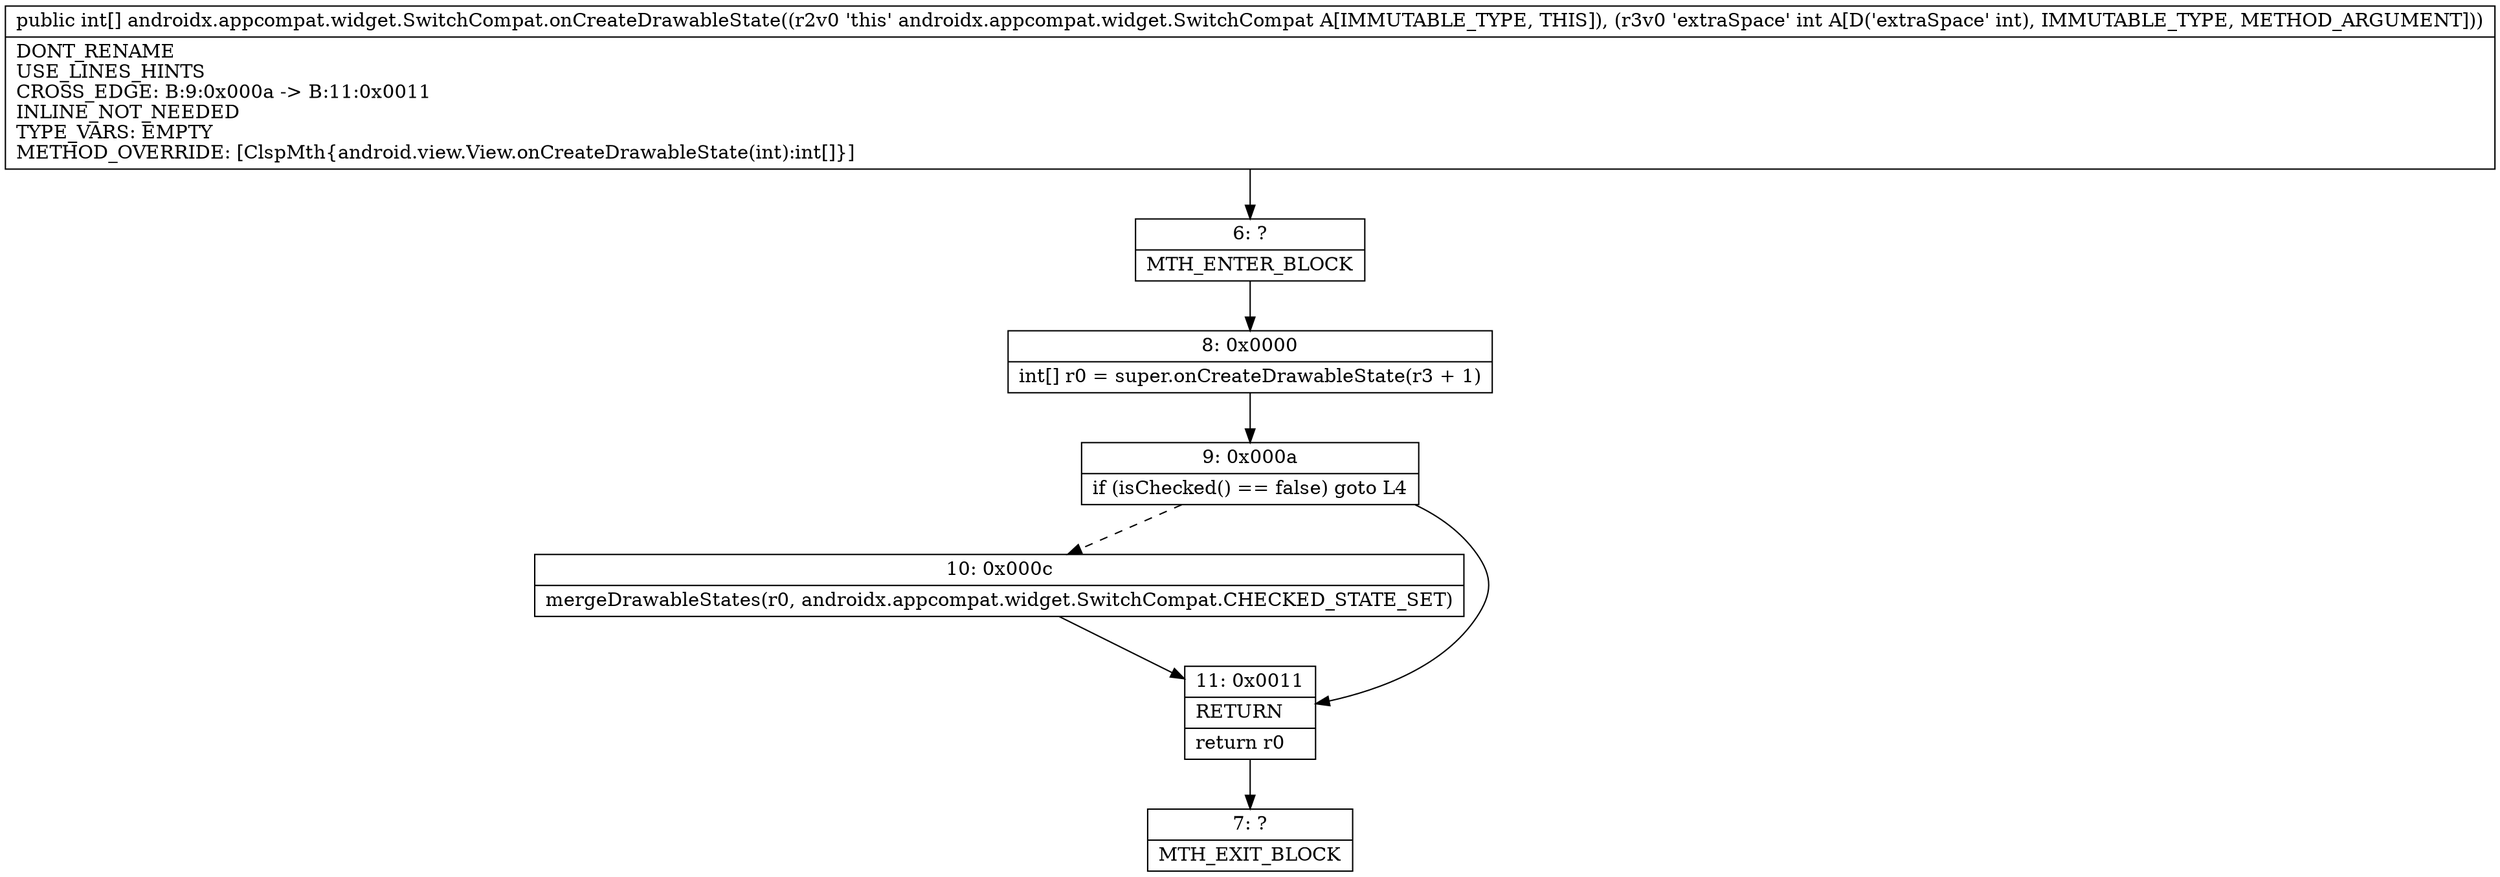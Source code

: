 digraph "CFG forandroidx.appcompat.widget.SwitchCompat.onCreateDrawableState(I)[I" {
Node_6 [shape=record,label="{6\:\ ?|MTH_ENTER_BLOCK\l}"];
Node_8 [shape=record,label="{8\:\ 0x0000|int[] r0 = super.onCreateDrawableState(r3 + 1)\l}"];
Node_9 [shape=record,label="{9\:\ 0x000a|if (isChecked() == false) goto L4\l}"];
Node_10 [shape=record,label="{10\:\ 0x000c|mergeDrawableStates(r0, androidx.appcompat.widget.SwitchCompat.CHECKED_STATE_SET)\l}"];
Node_11 [shape=record,label="{11\:\ 0x0011|RETURN\l|return r0\l}"];
Node_7 [shape=record,label="{7\:\ ?|MTH_EXIT_BLOCK\l}"];
MethodNode[shape=record,label="{public int[] androidx.appcompat.widget.SwitchCompat.onCreateDrawableState((r2v0 'this' androidx.appcompat.widget.SwitchCompat A[IMMUTABLE_TYPE, THIS]), (r3v0 'extraSpace' int A[D('extraSpace' int), IMMUTABLE_TYPE, METHOD_ARGUMENT]))  | DONT_RENAME\lUSE_LINES_HINTS\lCROSS_EDGE: B:9:0x000a \-\> B:11:0x0011\lINLINE_NOT_NEEDED\lTYPE_VARS: EMPTY\lMETHOD_OVERRIDE: [ClspMth\{android.view.View.onCreateDrawableState(int):int[]\}]\l}"];
MethodNode -> Node_6;Node_6 -> Node_8;
Node_8 -> Node_9;
Node_9 -> Node_10[style=dashed];
Node_9 -> Node_11;
Node_10 -> Node_11;
Node_11 -> Node_7;
}

